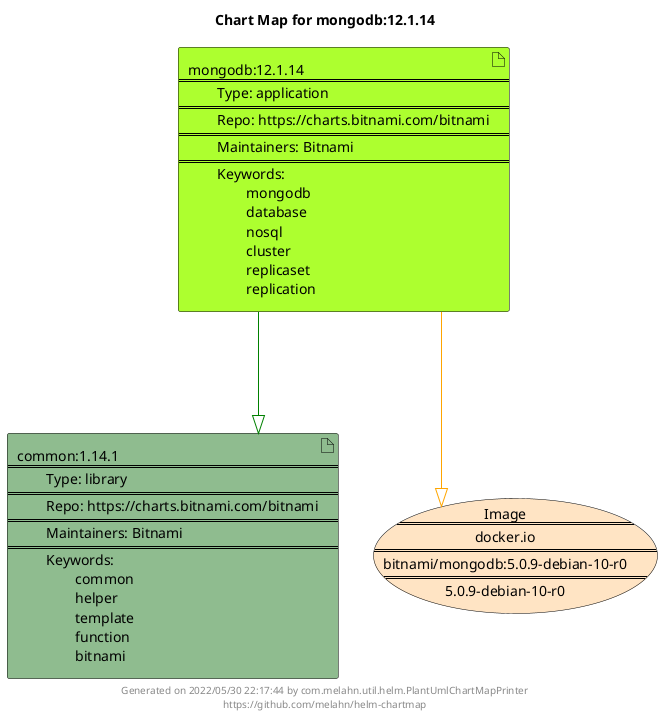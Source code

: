 @startuml
skinparam linetype ortho
skinparam backgroundColor white
skinparam usecaseBorderColor black
skinparam usecaseArrowColor LightSlateGray
skinparam artifactBorderColor black
skinparam artifactArrowColor LightSlateGray

title Chart Map for mongodb:12.1.14

'There are 2 referenced Helm Charts
artifact "mongodb:12.1.14\n====\n\tType: application\n====\n\tRepo: https://charts.bitnami.com/bitnami\n====\n\tMaintainers: Bitnami\n====\n\tKeywords: \n\t\tmongodb\n\t\tdatabase\n\t\tnosql\n\t\tcluster\n\t\treplicaset\n\t\treplication" as mongodb_12_1_14 #GreenYellow
artifact "common:1.14.1\n====\n\tType: library\n====\n\tRepo: https://charts.bitnami.com/bitnami\n====\n\tMaintainers: Bitnami\n====\n\tKeywords: \n\t\tcommon\n\t\thelper\n\t\ttemplate\n\t\tfunction\n\t\tbitnami" as common_1_14_1 #DarkSeaGreen

'There is one referenced Docker Image
usecase "Image\n====\ndocker.io\n====\nbitnami/mongodb:5.0.9-debian-10-r0\n====\n5.0.9-debian-10-r0" as docker_io_bitnami_mongodb_5_0_9_debian_10_r0 #Bisque

'Chart Dependencies
mongodb_12_1_14--[#green]-|>common_1_14_1
mongodb_12_1_14--[#orange]-|>docker_io_bitnami_mongodb_5_0_9_debian_10_r0

center footer Generated on 2022/05/30 22:17:44 by com.melahn.util.helm.PlantUmlChartMapPrinter\nhttps://github.com/melahn/helm-chartmap
@enduml

